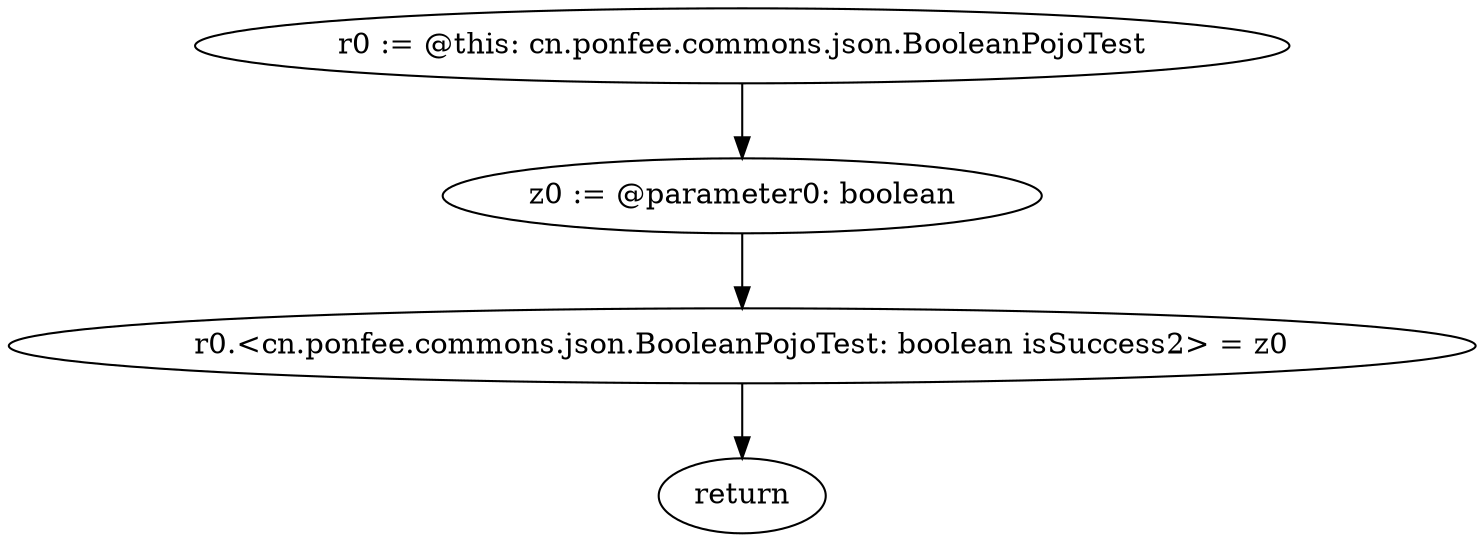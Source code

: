 digraph "unitGraph" {
    "r0 := @this: cn.ponfee.commons.json.BooleanPojoTest"
    "z0 := @parameter0: boolean"
    "r0.<cn.ponfee.commons.json.BooleanPojoTest: boolean isSuccess2> = z0"
    "return"
    "r0 := @this: cn.ponfee.commons.json.BooleanPojoTest"->"z0 := @parameter0: boolean";
    "z0 := @parameter0: boolean"->"r0.<cn.ponfee.commons.json.BooleanPojoTest: boolean isSuccess2> = z0";
    "r0.<cn.ponfee.commons.json.BooleanPojoTest: boolean isSuccess2> = z0"->"return";
}
